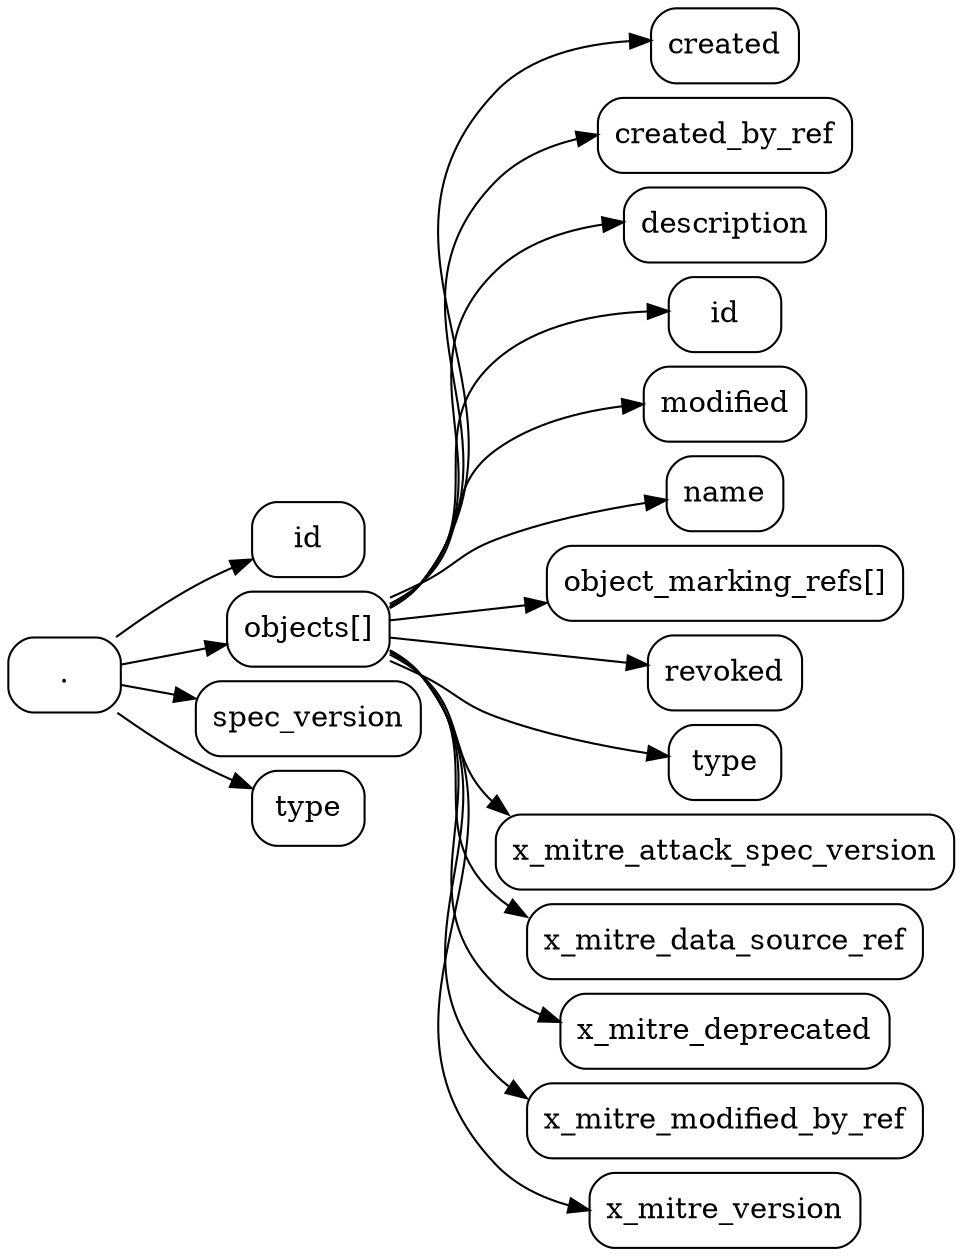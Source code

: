 digraph G {
    node [shape=box, style=rounded]
    layout=dot
    rankdir=LR
    splines=true
    ranksep=0.5
    nodesep=0.1

    "id"
    "."
    "objects[]"
    "objects[].created" [label="created"]
    "objects[].created_by_ref" [label="created_by_ref"]
    "objects[].description" [label="description"]
    "objects[].id" [label="id"]
    "objects[].modified" [label="modified"]
    "objects[].name" [label="name"]
    "objects[].object_marking_refs[]" [label="object_marking_refs[]"]
    "objects[].revoked" [label="revoked"]
    "objects[].type" [label="type"]
    "objects[].x_mitre_attack_spec_version" [label="x_mitre_attack_spec_version"]
    "objects[].x_mitre_data_source_ref" [label="x_mitre_data_source_ref"]
    "objects[].x_mitre_deprecated" [label="x_mitre_deprecated"]
    "objects[].x_mitre_modified_by_ref" [label="x_mitre_modified_by_ref"]
    "objects[].x_mitre_version" [label="x_mitre_version"]
    "spec_version"
    "type"

    "." -> "id"
    "." -> "objects[]"
    "." -> "spec_version"
    "." -> "type"
    "objects[]" -> "objects[].created"
    "objects[]" -> "objects[].created_by_ref"
    "objects[]" -> "objects[].description"
    "objects[]" -> "objects[].id"
    "objects[]" -> "objects[].modified"
    "objects[]" -> "objects[].name"
    "objects[]" -> "objects[].object_marking_refs[]"
    "objects[]" -> "objects[].revoked"
    "objects[]" -> "objects[].type"
    "objects[]" -> "objects[].x_mitre_attack_spec_version"
    "objects[]" -> "objects[].x_mitre_data_source_ref"
    "objects[]" -> "objects[].x_mitre_deprecated"
    "objects[]" -> "objects[].x_mitre_modified_by_ref"
    "objects[]" -> "objects[].x_mitre_version"
}